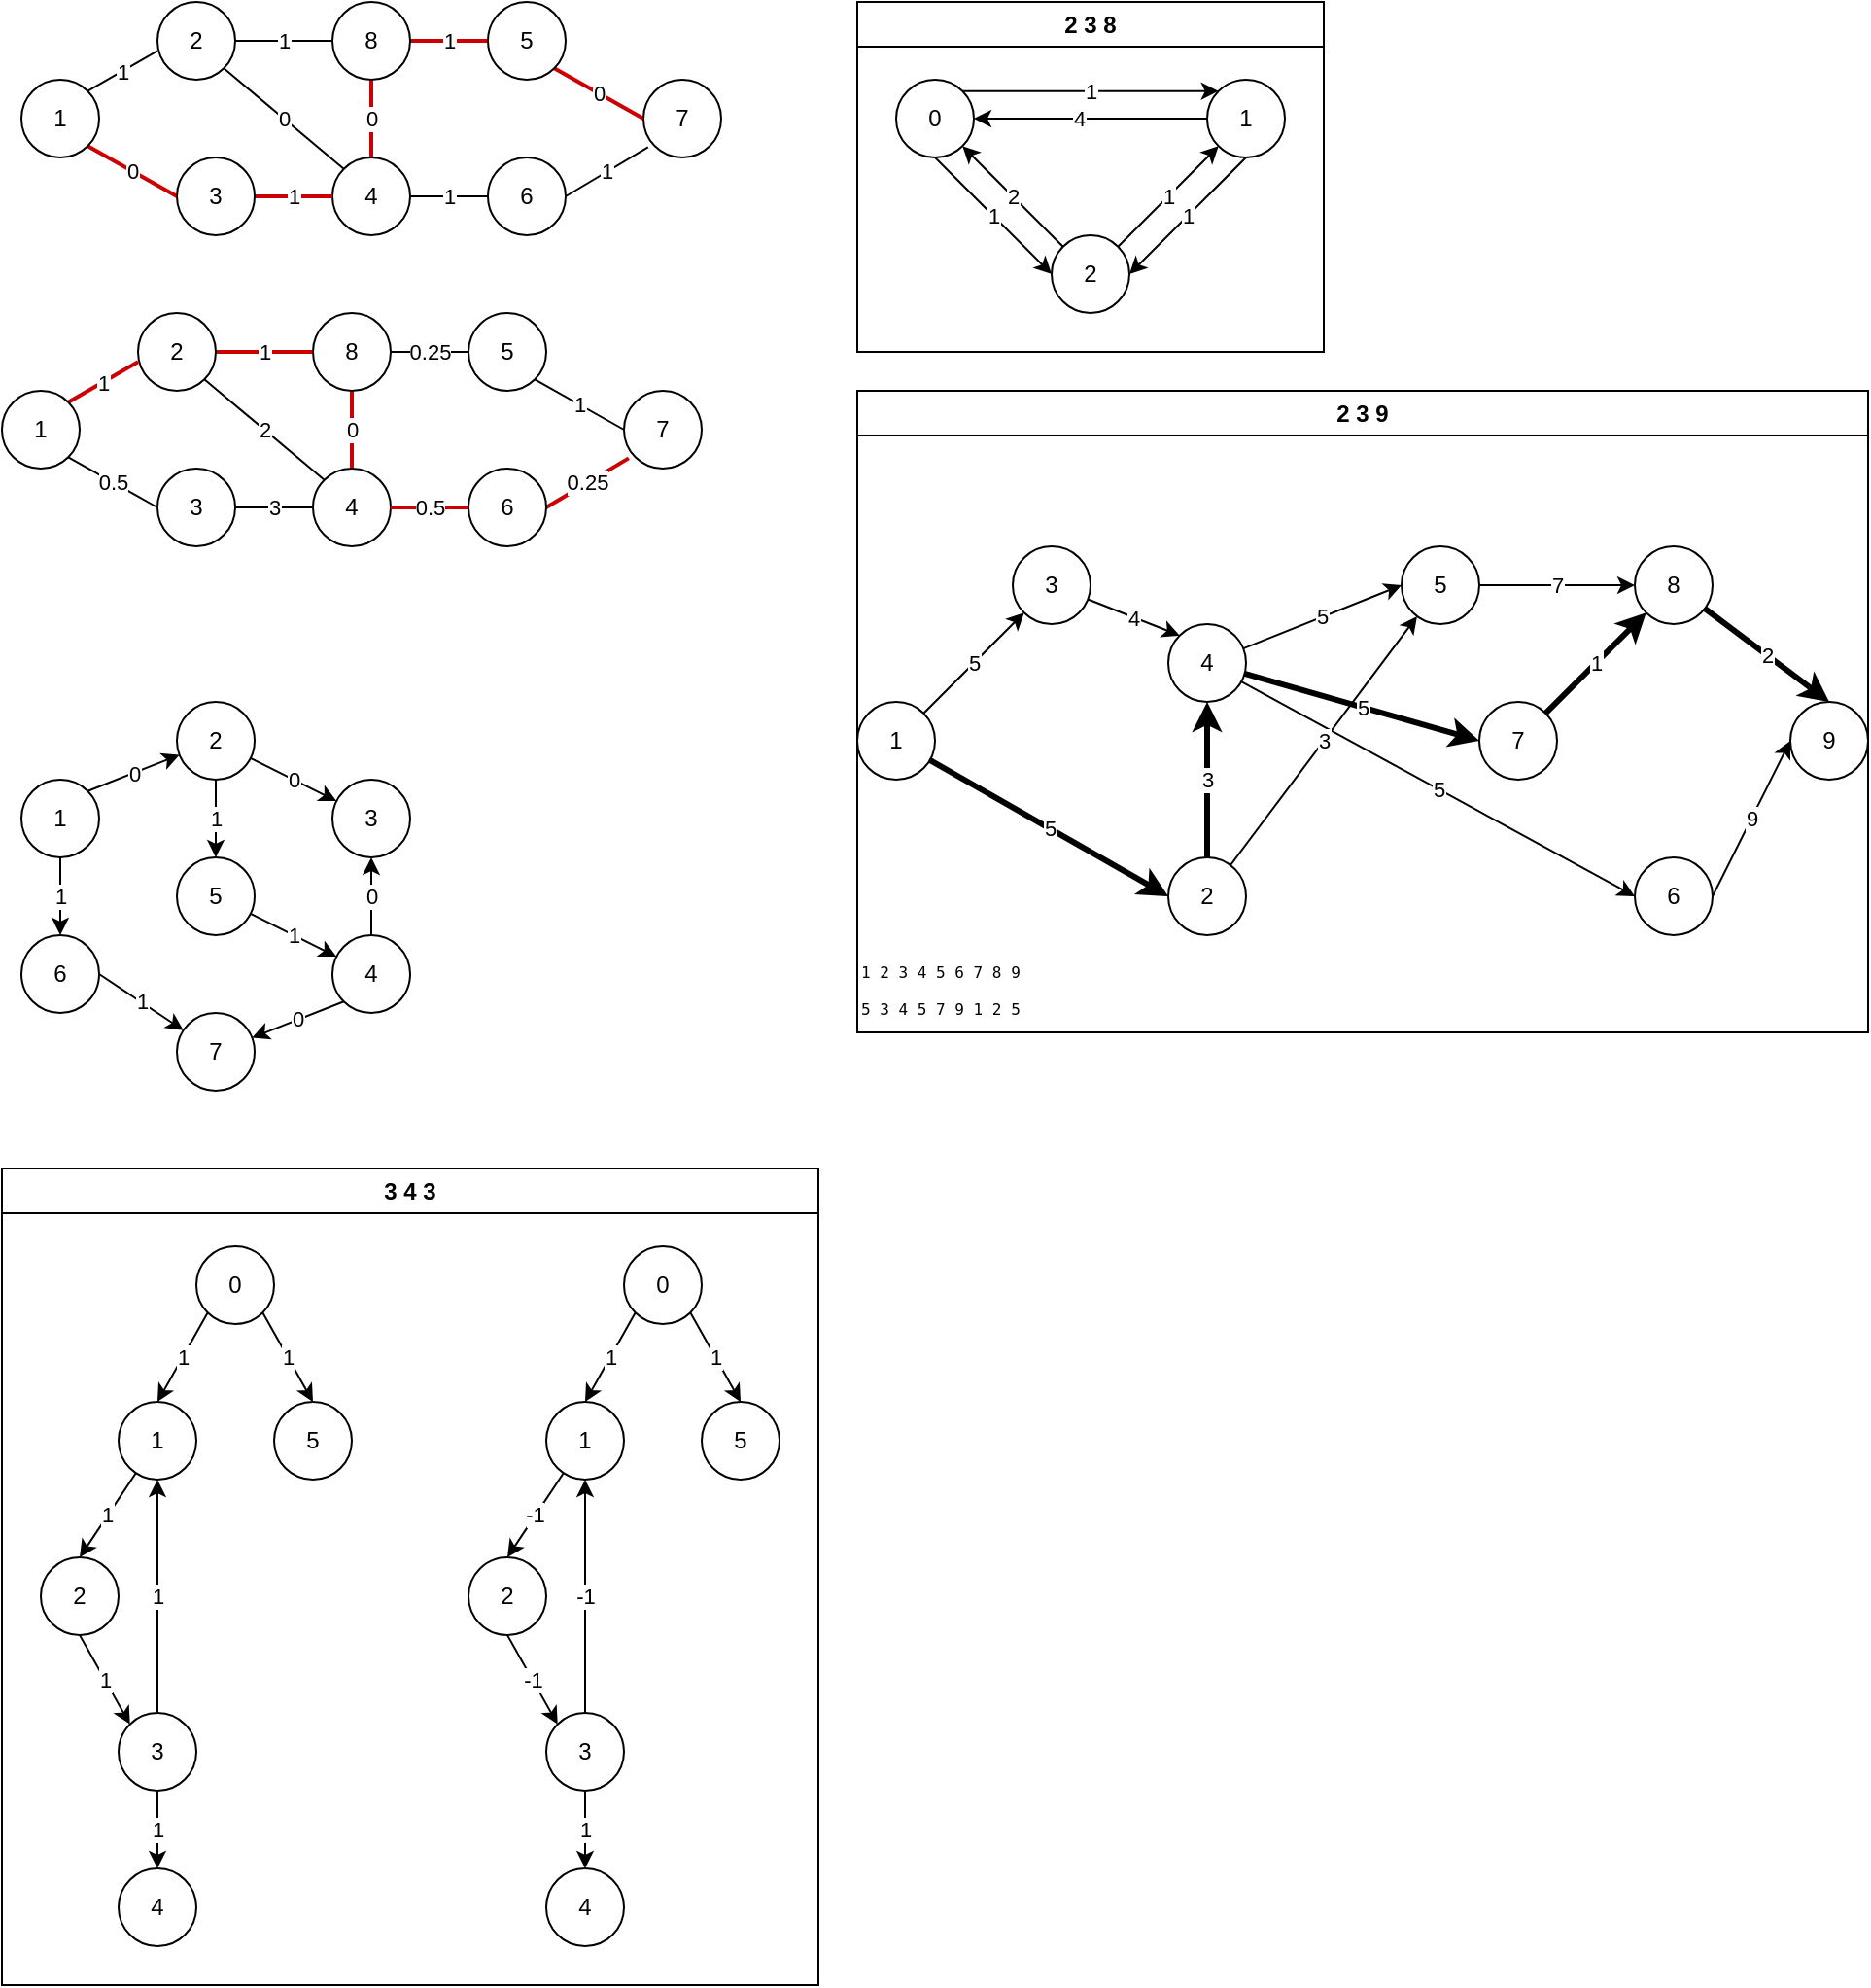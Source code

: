 <mxfile>
    <diagram id="drbIgHTVdVKKLY-fUN3F" name="Page-1">
        <mxGraphModel dx="943" dy="802" grid="1" gridSize="10" guides="1" tooltips="1" connect="1" arrows="1" fold="1" page="1" pageScale="1" pageWidth="850" pageHeight="1100" math="0" shadow="0">
            <root>
                <mxCell id="0"/>
                <mxCell id="1" parent="0"/>
                <mxCell id="90" value="1" style="edgeStyle=none;html=1;exitX=1;exitY=0;exitDx=0;exitDy=0;entryX=0;entryY=0.629;entryDx=0;entryDy=0;entryPerimeter=0;endArrow=none;endFill=0;" parent="1" source="82" target="83" edge="1">
                    <mxGeometry relative="1" as="geometry"/>
                </mxCell>
                <mxCell id="94" value="0" style="edgeStyle=none;html=1;exitX=1;exitY=1;exitDx=0;exitDy=0;entryX=0;entryY=0.5;entryDx=0;entryDy=0;endArrow=none;endFill=0;strokeColor=#CC0000;strokeWidth=2;" parent="1" source="82" target="89" edge="1">
                    <mxGeometry relative="1" as="geometry"/>
                </mxCell>
                <mxCell id="82" value="1" style="ellipse;whiteSpace=wrap;html=1;aspect=fixed;" parent="1" vertex="1">
                    <mxGeometry x="50" y="80" width="40" height="40" as="geometry"/>
                </mxCell>
                <mxCell id="91" value="1" style="edgeStyle=none;html=1;entryX=0;entryY=0.5;entryDx=0;entryDy=0;endArrow=none;endFill=0;" parent="1" source="83" target="84" edge="1">
                    <mxGeometry relative="1" as="geometry"/>
                </mxCell>
                <mxCell id="98" value="0" style="edgeStyle=none;html=1;exitX=1;exitY=1;exitDx=0;exitDy=0;entryX=0;entryY=0;entryDx=0;entryDy=0;endArrow=none;endFill=0;" parent="1" source="83" target="85" edge="1">
                    <mxGeometry relative="1" as="geometry"/>
                </mxCell>
                <mxCell id="83" value="2" style="ellipse;whiteSpace=wrap;html=1;aspect=fixed;" parent="1" vertex="1">
                    <mxGeometry x="120" y="40" width="40" height="40" as="geometry"/>
                </mxCell>
                <mxCell id="92" value="1" style="edgeStyle=none;html=1;entryX=0;entryY=0.5;entryDx=0;entryDy=0;endArrow=none;endFill=0;strokeColor=#CC0000;strokeWidth=2;" parent="1" source="84" target="86" edge="1">
                    <mxGeometry relative="1" as="geometry"/>
                </mxCell>
                <mxCell id="99" value="0" style="edgeStyle=none;html=1;exitX=0.5;exitY=1;exitDx=0;exitDy=0;entryX=0.5;entryY=0;entryDx=0;entryDy=0;endArrow=none;endFill=0;strokeColor=#CC0000;strokeWidth=2;" parent="1" source="84" target="85" edge="1">
                    <mxGeometry relative="1" as="geometry">
                        <Array as="points">
                            <mxPoint x="230" y="100"/>
                        </Array>
                        <mxPoint as="offset"/>
                    </mxGeometry>
                </mxCell>
                <mxCell id="84" value="8" style="ellipse;whiteSpace=wrap;html=1;aspect=fixed;" parent="1" vertex="1">
                    <mxGeometry x="210" y="40" width="40" height="40" as="geometry"/>
                </mxCell>
                <mxCell id="96" value="1" style="edgeStyle=none;html=1;exitX=1;exitY=0.5;exitDx=0;exitDy=0;entryX=0;entryY=0.5;entryDx=0;entryDy=0;endArrow=none;endFill=0;" parent="1" source="85" target="87" edge="1">
                    <mxGeometry relative="1" as="geometry"/>
                </mxCell>
                <mxCell id="85" value="4" style="ellipse;whiteSpace=wrap;html=1;aspect=fixed;" parent="1" vertex="1">
                    <mxGeometry x="210" y="120" width="40" height="40" as="geometry"/>
                </mxCell>
                <mxCell id="93" value="0" style="edgeStyle=none;html=1;exitX=1;exitY=1;exitDx=0;exitDy=0;entryX=0;entryY=0.5;entryDx=0;entryDy=0;endArrow=none;endFill=0;strokeColor=#CC0000;strokeWidth=2;" parent="1" source="86" target="88" edge="1">
                    <mxGeometry relative="1" as="geometry"/>
                </mxCell>
                <mxCell id="86" value="5" style="ellipse;whiteSpace=wrap;html=1;aspect=fixed;" parent="1" vertex="1">
                    <mxGeometry x="290" y="40" width="40" height="40" as="geometry"/>
                </mxCell>
                <mxCell id="97" value="1" style="edgeStyle=none;html=1;exitX=1;exitY=0.5;exitDx=0;exitDy=0;entryX=0.06;entryY=0.867;entryDx=0;entryDy=0;entryPerimeter=0;endArrow=none;endFill=0;" parent="1" source="87" target="88" edge="1">
                    <mxGeometry relative="1" as="geometry"/>
                </mxCell>
                <mxCell id="87" value="6" style="ellipse;whiteSpace=wrap;html=1;aspect=fixed;" parent="1" vertex="1">
                    <mxGeometry x="290" y="120" width="40" height="40" as="geometry"/>
                </mxCell>
                <mxCell id="88" value="7" style="ellipse;whiteSpace=wrap;html=1;aspect=fixed;" parent="1" vertex="1">
                    <mxGeometry x="370" y="80" width="40" height="40" as="geometry"/>
                </mxCell>
                <mxCell id="95" value="1" style="edgeStyle=none;html=1;exitX=1;exitY=0.5;exitDx=0;exitDy=0;entryX=0;entryY=0.5;entryDx=0;entryDy=0;endArrow=none;endFill=0;strokeColor=#CC0000;strokeWidth=2;" parent="1" source="89" target="85" edge="1">
                    <mxGeometry relative="1" as="geometry"/>
                </mxCell>
                <mxCell id="89" value="3" style="ellipse;whiteSpace=wrap;html=1;aspect=fixed;" parent="1" vertex="1">
                    <mxGeometry x="130" y="120" width="40" height="40" as="geometry"/>
                </mxCell>
                <mxCell id="102" value="1" style="edgeStyle=none;html=1;exitX=1;exitY=0;exitDx=0;exitDy=0;entryX=0;entryY=0.629;entryDx=0;entryDy=0;entryPerimeter=0;endArrow=none;endFill=0;strokeWidth=2;strokeColor=#CC0000;" parent="1" source="104" target="107" edge="1">
                    <mxGeometry relative="1" as="geometry"/>
                </mxCell>
                <mxCell id="103" value="0.5" style="edgeStyle=none;html=1;exitX=1;exitY=1;exitDx=0;exitDy=0;entryX=0;entryY=0.5;entryDx=0;entryDy=0;endArrow=none;endFill=0;" parent="1" source="104" target="119" edge="1">
                    <mxGeometry relative="1" as="geometry"/>
                </mxCell>
                <mxCell id="104" value="1" style="ellipse;whiteSpace=wrap;html=1;aspect=fixed;" parent="1" vertex="1">
                    <mxGeometry x="40" y="240" width="40" height="40" as="geometry"/>
                </mxCell>
                <mxCell id="105" value="1" style="edgeStyle=none;html=1;entryX=0;entryY=0.5;entryDx=0;entryDy=0;endArrow=none;endFill=0;strokeWidth=2;strokeColor=#CC0000;" parent="1" source="107" target="110" edge="1">
                    <mxGeometry relative="1" as="geometry"/>
                </mxCell>
                <mxCell id="106" value="2" style="edgeStyle=none;html=1;exitX=1;exitY=1;exitDx=0;exitDy=0;entryX=0;entryY=0;entryDx=0;entryDy=0;endArrow=none;endFill=0;strokeWidth=1;strokeColor=#000000;" parent="1" source="107" target="112" edge="1">
                    <mxGeometry relative="1" as="geometry"/>
                </mxCell>
                <mxCell id="107" value="2" style="ellipse;whiteSpace=wrap;html=1;aspect=fixed;" parent="1" vertex="1">
                    <mxGeometry x="110" y="200" width="40" height="40" as="geometry"/>
                </mxCell>
                <mxCell id="108" value="0.25" style="edgeStyle=none;html=1;entryX=0;entryY=0.5;entryDx=0;entryDy=0;endArrow=none;endFill=0;" parent="1" source="110" target="114" edge="1">
                    <mxGeometry relative="1" as="geometry"/>
                </mxCell>
                <mxCell id="109" value="0" style="edgeStyle=none;html=1;exitX=0.5;exitY=1;exitDx=0;exitDy=0;entryX=0.5;entryY=0;entryDx=0;entryDy=0;endArrow=none;endFill=0;strokeWidth=2;strokeColor=#CC0000;" parent="1" source="110" target="112" edge="1">
                    <mxGeometry relative="1" as="geometry">
                        <Array as="points">
                            <mxPoint x="220" y="260"/>
                        </Array>
                    </mxGeometry>
                </mxCell>
                <mxCell id="110" value="8" style="ellipse;whiteSpace=wrap;html=1;aspect=fixed;" parent="1" vertex="1">
                    <mxGeometry x="200" y="200" width="40" height="40" as="geometry"/>
                </mxCell>
                <mxCell id="111" value="1" style="edgeStyle=none;html=1;exitX=1;exitY=0.5;exitDx=0;exitDy=0;entryX=0;entryY=0.5;entryDx=0;entryDy=0;endArrow=none;endFill=0;" parent="1" source="112" target="116" edge="1">
                    <mxGeometry relative="1" as="geometry"/>
                </mxCell>
                <mxCell id="112" value="4" style="ellipse;whiteSpace=wrap;html=1;aspect=fixed;" parent="1" vertex="1">
                    <mxGeometry x="200" y="280" width="40" height="40" as="geometry"/>
                </mxCell>
                <mxCell id="113" value="1" style="edgeStyle=none;html=1;exitX=1;exitY=1;exitDx=0;exitDy=0;entryX=0;entryY=0.5;entryDx=0;entryDy=0;endArrow=none;endFill=0;" parent="1" source="114" target="117" edge="1">
                    <mxGeometry relative="1" as="geometry"/>
                </mxCell>
                <mxCell id="114" value="5" style="ellipse;whiteSpace=wrap;html=1;aspect=fixed;" parent="1" vertex="1">
                    <mxGeometry x="280" y="200" width="40" height="40" as="geometry"/>
                </mxCell>
                <mxCell id="115" value="0.25" style="edgeStyle=none;html=1;exitX=1;exitY=0.5;exitDx=0;exitDy=0;entryX=0.06;entryY=0.867;entryDx=0;entryDy=0;entryPerimeter=0;endArrow=none;endFill=0;strokeWidth=2;strokeColor=#CC0000;" parent="1" source="116" target="117" edge="1">
                    <mxGeometry relative="1" as="geometry"/>
                </mxCell>
                <mxCell id="120" value="0.5" style="edgeStyle=none;html=1;endArrow=none;endFill=0;strokeColor=#CC0000;strokeWidth=2;" parent="1" source="116" target="112" edge="1">
                    <mxGeometry relative="1" as="geometry"/>
                </mxCell>
                <mxCell id="116" value="6" style="ellipse;whiteSpace=wrap;html=1;aspect=fixed;" parent="1" vertex="1">
                    <mxGeometry x="280" y="280" width="40" height="40" as="geometry"/>
                </mxCell>
                <mxCell id="117" value="7" style="ellipse;whiteSpace=wrap;html=1;aspect=fixed;" parent="1" vertex="1">
                    <mxGeometry x="360" y="240" width="40" height="40" as="geometry"/>
                </mxCell>
                <mxCell id="118" value="3" style="edgeStyle=none;html=1;exitX=1;exitY=0.5;exitDx=0;exitDy=0;entryX=0;entryY=0.5;entryDx=0;entryDy=0;endArrow=none;endFill=0;" parent="1" source="119" target="112" edge="1">
                    <mxGeometry relative="1" as="geometry"/>
                </mxCell>
                <mxCell id="119" value="3" style="ellipse;whiteSpace=wrap;html=1;aspect=fixed;" parent="1" vertex="1">
                    <mxGeometry x="120" y="280" width="40" height="40" as="geometry"/>
                </mxCell>
                <mxCell id="128" value="0" style="edgeStyle=none;html=1;exitX=1;exitY=0;exitDx=0;exitDy=0;" parent="1" source="121" target="123" edge="1">
                    <mxGeometry relative="1" as="geometry"/>
                </mxCell>
                <mxCell id="134" value="1" style="edgeStyle=none;html=1;exitX=0.5;exitY=1;exitDx=0;exitDy=0;" parent="1" source="121" target="125" edge="1">
                    <mxGeometry relative="1" as="geometry"/>
                </mxCell>
                <mxCell id="121" value="1" style="ellipse;whiteSpace=wrap;html=1;aspect=fixed;" parent="1" vertex="1">
                    <mxGeometry x="50" y="440" width="40" height="40" as="geometry"/>
                </mxCell>
                <mxCell id="132" value="0" style="edgeStyle=none;html=1;exitX=0.5;exitY=0;exitDx=0;exitDy=0;entryX=0.5;entryY=1;entryDx=0;entryDy=0;" parent="1" source="122" target="127" edge="1">
                    <mxGeometry relative="1" as="geometry"/>
                </mxCell>
                <mxCell id="133" value="0" style="edgeStyle=none;html=1;exitX=0;exitY=1;exitDx=0;exitDy=0;" parent="1" source="122" target="126" edge="1">
                    <mxGeometry relative="1" as="geometry">
                        <Array as="points"/>
                    </mxGeometry>
                </mxCell>
                <mxCell id="122" value="4" style="ellipse;whiteSpace=wrap;html=1;aspect=fixed;" parent="1" vertex="1">
                    <mxGeometry x="210" y="520" width="40" height="40" as="geometry"/>
                </mxCell>
                <mxCell id="129" value="1" style="edgeStyle=none;html=1;" parent="1" source="123" target="124" edge="1">
                    <mxGeometry relative="1" as="geometry"/>
                </mxCell>
                <mxCell id="130" value="0" style="edgeStyle=none;html=1;" parent="1" source="123" target="127" edge="1">
                    <mxGeometry relative="1" as="geometry"/>
                </mxCell>
                <mxCell id="123" value="2" style="ellipse;whiteSpace=wrap;html=1;aspect=fixed;" parent="1" vertex="1">
                    <mxGeometry x="130" y="400" width="40" height="40" as="geometry"/>
                </mxCell>
                <mxCell id="131" value="1" style="edgeStyle=none;html=1;" parent="1" source="124" target="122" edge="1">
                    <mxGeometry relative="1" as="geometry"/>
                </mxCell>
                <mxCell id="124" value="5" style="ellipse;whiteSpace=wrap;html=1;aspect=fixed;" parent="1" vertex="1">
                    <mxGeometry x="130" y="480" width="40" height="40" as="geometry"/>
                </mxCell>
                <mxCell id="135" value="1" style="edgeStyle=none;html=1;exitX=1;exitY=0.5;exitDx=0;exitDy=0;" parent="1" source="125" target="126" edge="1">
                    <mxGeometry relative="1" as="geometry"/>
                </mxCell>
                <mxCell id="125" value="6" style="ellipse;whiteSpace=wrap;html=1;aspect=fixed;" parent="1" vertex="1">
                    <mxGeometry x="50" y="520" width="40" height="40" as="geometry"/>
                </mxCell>
                <mxCell id="126" value="7" style="ellipse;whiteSpace=wrap;html=1;aspect=fixed;" parent="1" vertex="1">
                    <mxGeometry x="130" y="560" width="40" height="40" as="geometry"/>
                </mxCell>
                <mxCell id="127" value="3" style="ellipse;whiteSpace=wrap;html=1;aspect=fixed;" parent="1" vertex="1">
                    <mxGeometry x="210" y="440" width="40" height="40" as="geometry"/>
                </mxCell>
                <mxCell id="136" value="2 3 8" style="swimlane;whiteSpace=wrap;html=1;" parent="1" vertex="1">
                    <mxGeometry x="480" y="40" width="240" height="180" as="geometry"/>
                </mxCell>
                <mxCell id="144" value="1" style="edgeStyle=none;html=1;exitX=1;exitY=0;exitDx=0;exitDy=0;entryX=0;entryY=0;entryDx=0;entryDy=0;" parent="136" source="137" target="143" edge="1">
                    <mxGeometry relative="1" as="geometry"/>
                </mxCell>
                <mxCell id="145" value="1" style="edgeStyle=none;html=1;exitX=0.5;exitY=1;exitDx=0;exitDy=0;entryX=0;entryY=0.5;entryDx=0;entryDy=0;" parent="136" source="137" target="142" edge="1">
                    <mxGeometry relative="1" as="geometry"/>
                </mxCell>
                <mxCell id="137" value="0" style="ellipse;whiteSpace=wrap;html=1;aspect=fixed;" parent="136" vertex="1">
                    <mxGeometry x="20" y="40" width="40" height="40" as="geometry"/>
                </mxCell>
                <mxCell id="146" style="edgeStyle=none;html=1;entryX=1;entryY=0.5;entryDx=0;entryDy=0;" parent="136" source="143" target="137" edge="1">
                    <mxGeometry relative="1" as="geometry"/>
                </mxCell>
                <mxCell id="147" value="4" style="edgeLabel;html=1;align=center;verticalAlign=middle;resizable=0;points=[];" parent="146" vertex="1" connectable="0">
                    <mxGeometry x="0.106" relative="1" as="geometry">
                        <mxPoint as="offset"/>
                    </mxGeometry>
                </mxCell>
                <mxCell id="148" value="1" style="edgeStyle=none;html=1;exitX=0.5;exitY=1;exitDx=0;exitDy=0;entryX=1;entryY=0.5;entryDx=0;entryDy=0;" parent="136" source="143" target="142" edge="1">
                    <mxGeometry relative="1" as="geometry"/>
                </mxCell>
                <mxCell id="143" value="1" style="ellipse;whiteSpace=wrap;html=1;aspect=fixed;" parent="136" vertex="1">
                    <mxGeometry x="180" y="40" width="40" height="40" as="geometry"/>
                </mxCell>
                <mxCell id="149" value="2" style="edgeStyle=none;html=1;exitX=0;exitY=0;exitDx=0;exitDy=0;entryX=1;entryY=1;entryDx=0;entryDy=0;" parent="136" source="142" target="137" edge="1">
                    <mxGeometry relative="1" as="geometry"/>
                </mxCell>
                <mxCell id="150" value="1" style="edgeStyle=none;html=1;exitX=1;exitY=0;exitDx=0;exitDy=0;" parent="136" source="142" target="143" edge="1">
                    <mxGeometry relative="1" as="geometry"/>
                </mxCell>
                <mxCell id="142" value="2" style="ellipse;whiteSpace=wrap;html=1;aspect=fixed;" parent="136" vertex="1">
                    <mxGeometry x="100" y="120" width="40" height="40" as="geometry"/>
                </mxCell>
                <mxCell id="151" value="2 3 9" style="swimlane;whiteSpace=wrap;html=1;" parent="1" vertex="1">
                    <mxGeometry x="480" y="240" width="520" height="330" as="geometry"/>
                </mxCell>
                <mxCell id="176" value="5" style="edgeStyle=none;html=1;" parent="151" source="162" target="168" edge="1">
                    <mxGeometry relative="1" as="geometry"/>
                </mxCell>
                <mxCell id="177" value="5" style="edgeStyle=none;html=1;entryX=0;entryY=0.5;entryDx=0;entryDy=0;strokeWidth=3;" parent="151" source="162" target="167" edge="1">
                    <mxGeometry relative="1" as="geometry"/>
                </mxCell>
                <mxCell id="162" value="1" style="ellipse;whiteSpace=wrap;html=1;aspect=fixed;" parent="151" vertex="1">
                    <mxGeometry y="160" width="40" height="40" as="geometry"/>
                </mxCell>
                <mxCell id="187" value="2" style="edgeStyle=none;html=1;entryX=0.5;entryY=0;entryDx=0;entryDy=0;strokeWidth=3;" parent="151" source="174" target="175" edge="1">
                    <mxGeometry relative="1" as="geometry"/>
                </mxCell>
                <mxCell id="174" value="8" style="ellipse;whiteSpace=wrap;html=1;aspect=fixed;" parent="151" vertex="1">
                    <mxGeometry x="400" y="80" width="40" height="40" as="geometry"/>
                </mxCell>
                <mxCell id="185" value="1" style="edgeStyle=none;html=1;entryX=0;entryY=1;entryDx=0;entryDy=0;strokeWidth=3;" parent="151" source="173" target="174" edge="1">
                    <mxGeometry relative="1" as="geometry"/>
                </mxCell>
                <mxCell id="173" value="7" style="ellipse;whiteSpace=wrap;html=1;aspect=fixed;" parent="151" vertex="1">
                    <mxGeometry x="320" y="160" width="40" height="40" as="geometry"/>
                </mxCell>
                <mxCell id="183" value="9" style="edgeStyle=none;html=1;entryX=0;entryY=0.5;entryDx=0;entryDy=0;exitX=1;exitY=0.5;exitDx=0;exitDy=0;" parent="151" source="172" target="175" edge="1">
                    <mxGeometry relative="1" as="geometry"/>
                </mxCell>
                <mxCell id="172" value="6" style="ellipse;whiteSpace=wrap;html=1;aspect=fixed;" parent="151" vertex="1">
                    <mxGeometry x="400" y="240" width="40" height="40" as="geometry"/>
                </mxCell>
                <mxCell id="186" value="7" style="edgeStyle=none;html=1;entryX=0;entryY=0.5;entryDx=0;entryDy=0;" parent="151" source="171" target="174" edge="1">
                    <mxGeometry relative="1" as="geometry"/>
                </mxCell>
                <mxCell id="171" value="5" style="ellipse;whiteSpace=wrap;html=1;aspect=fixed;" parent="151" vertex="1">
                    <mxGeometry x="280" y="80" width="40" height="40" as="geometry"/>
                </mxCell>
                <mxCell id="181" value="5" style="edgeStyle=none;html=1;entryX=0;entryY=0.5;entryDx=0;entryDy=0;" parent="151" source="169" target="171" edge="1">
                    <mxGeometry relative="1" as="geometry">
                        <mxPoint x="210" y="70" as="targetPoint"/>
                    </mxGeometry>
                </mxCell>
                <mxCell id="182" value="5" style="edgeStyle=none;html=1;entryX=0;entryY=0.5;entryDx=0;entryDy=0;" parent="151" source="169" target="172" edge="1">
                    <mxGeometry relative="1" as="geometry"/>
                </mxCell>
                <mxCell id="184" value="5" style="edgeStyle=none;html=1;entryX=0;entryY=0.5;entryDx=0;entryDy=0;strokeWidth=3;" parent="151" source="169" target="173" edge="1">
                    <mxGeometry relative="1" as="geometry"/>
                </mxCell>
                <mxCell id="169" value="4" style="ellipse;whiteSpace=wrap;html=1;aspect=fixed;" parent="151" vertex="1">
                    <mxGeometry x="160" y="120" width="40" height="40" as="geometry"/>
                </mxCell>
                <mxCell id="179" value="4" style="edgeStyle=none;html=1;entryX=0;entryY=0;entryDx=0;entryDy=0;" parent="151" source="168" target="169" edge="1">
                    <mxGeometry relative="1" as="geometry">
                        <mxPoint x="100" y="120" as="targetPoint"/>
                    </mxGeometry>
                </mxCell>
                <mxCell id="168" value="3" style="ellipse;whiteSpace=wrap;html=1;aspect=fixed;" parent="151" vertex="1">
                    <mxGeometry x="80" y="80" width="40" height="40" as="geometry"/>
                </mxCell>
                <mxCell id="178" value="3" style="edgeStyle=none;html=1;entryX=0.5;entryY=1;entryDx=0;entryDy=0;strokeWidth=3;" parent="151" source="167" target="169" edge="1">
                    <mxGeometry relative="1" as="geometry"/>
                </mxCell>
                <mxCell id="180" value="3" style="edgeStyle=none;html=1;" parent="151" source="167" target="171" edge="1">
                    <mxGeometry relative="1" as="geometry"/>
                </mxCell>
                <mxCell id="167" value="2" style="ellipse;whiteSpace=wrap;html=1;aspect=fixed;" parent="151" vertex="1">
                    <mxGeometry x="160" y="240" width="40" height="40" as="geometry"/>
                </mxCell>
                <mxCell id="175" value="9" style="ellipse;whiteSpace=wrap;html=1;aspect=fixed;" parent="151" vertex="1">
                    <mxGeometry x="480" y="160" width="40" height="40" as="geometry"/>
                </mxCell>
                <mxCell id="188" value="&lt;div style=&quot;background-color: rgb(255, 255, 255); font-family: &amp;quot;Droid Sans Mono&amp;quot;, &amp;quot;monospace&amp;quot;, monospace; font-size: 8px; line-height: 19px;&quot;&gt;&lt;span style=&quot;font-size: 8px;&quot;&gt;1 2 3 4 5 6 7 8 9&lt;/span&gt;&lt;/div&gt;&lt;div style=&quot;background-color: rgb(255, 255, 255); font-family: &amp;quot;Droid Sans Mono&amp;quot;, &amp;quot;monospace&amp;quot;, monospace; font-size: 8px; line-height: 19px;&quot;&gt;&lt;span style=&quot;font-size: 8px;&quot;&gt;5 3 4 5 7 9 1 2 5&lt;/span&gt;&lt;/div&gt;" style="text;html=1;align=left;verticalAlign=bottom;resizable=0;points=[];autosize=1;strokeColor=none;fillColor=none;fontSize=8;fontColor=#000000;" parent="151" vertex="1">
                    <mxGeometry y="280" width="110" height="50" as="geometry"/>
                </mxCell>
                <mxCell id="189" value="3 4 3" style="swimlane;whiteSpace=wrap;html=1;startSize=23;" vertex="1" parent="1">
                    <mxGeometry x="40" y="640" width="420" height="420" as="geometry"/>
                </mxCell>
                <mxCell id="197" value="1" style="edgeStyle=none;html=1;entryX=0.5;entryY=0;entryDx=0;entryDy=0;" edge="1" parent="189" source="190" target="193">
                    <mxGeometry relative="1" as="geometry"/>
                </mxCell>
                <mxCell id="190" value="1" style="ellipse;whiteSpace=wrap;html=1;aspect=fixed;" vertex="1" parent="189">
                    <mxGeometry x="60" y="120" width="40" height="40" as="geometry"/>
                </mxCell>
                <mxCell id="200" value="1" style="edgeStyle=none;html=1;entryX=0.5;entryY=1;entryDx=0;entryDy=0;" edge="1" parent="189" source="195" target="190">
                    <mxGeometry relative="1" as="geometry"/>
                </mxCell>
                <mxCell id="201" value="1" style="edgeStyle=none;html=1;exitX=0.5;exitY=1;exitDx=0;exitDy=0;entryX=0.5;entryY=0;entryDx=0;entryDy=0;" edge="1" parent="189" source="195" target="191">
                    <mxGeometry relative="1" as="geometry"/>
                </mxCell>
                <mxCell id="195" value="3" style="ellipse;whiteSpace=wrap;html=1;aspect=fixed;" vertex="1" parent="189">
                    <mxGeometry x="60" y="280" width="40" height="40" as="geometry"/>
                </mxCell>
                <mxCell id="196" value="1" style="edgeStyle=none;html=1;exitX=0;exitY=1;exitDx=0;exitDy=0;entryX=0.5;entryY=0;entryDx=0;entryDy=0;" edge="1" parent="189" source="194" target="190">
                    <mxGeometry relative="1" as="geometry"/>
                </mxCell>
                <mxCell id="198" value="1" style="edgeStyle=none;html=1;exitX=1;exitY=1;exitDx=0;exitDy=0;entryX=0.5;entryY=0;entryDx=0;entryDy=0;" edge="1" parent="189" source="194" target="192">
                    <mxGeometry relative="1" as="geometry"/>
                </mxCell>
                <mxCell id="194" value="0" style="ellipse;whiteSpace=wrap;html=1;aspect=fixed;" vertex="1" parent="189">
                    <mxGeometry x="100" y="40" width="40" height="40" as="geometry"/>
                </mxCell>
                <mxCell id="199" value="1" style="edgeStyle=none;html=1;exitX=0.5;exitY=1;exitDx=0;exitDy=0;entryX=0;entryY=0;entryDx=0;entryDy=0;" edge="1" parent="189" source="193" target="195">
                    <mxGeometry relative="1" as="geometry"/>
                </mxCell>
                <mxCell id="193" value="2" style="ellipse;whiteSpace=wrap;html=1;aspect=fixed;" vertex="1" parent="189">
                    <mxGeometry x="20" y="200" width="40" height="40" as="geometry"/>
                </mxCell>
                <mxCell id="192" value="5" style="ellipse;whiteSpace=wrap;html=1;aspect=fixed;" vertex="1" parent="189">
                    <mxGeometry x="140" y="120" width="40" height="40" as="geometry"/>
                </mxCell>
                <mxCell id="191" value="4" style="ellipse;whiteSpace=wrap;html=1;aspect=fixed;" vertex="1" parent="189">
                    <mxGeometry x="60" y="360" width="40" height="40" as="geometry"/>
                </mxCell>
                <mxCell id="203" value="1" style="ellipse;whiteSpace=wrap;html=1;aspect=fixed;" vertex="1" parent="189">
                    <mxGeometry x="280" y="120" width="40" height="40" as="geometry"/>
                </mxCell>
                <mxCell id="204" value="-1" style="edgeStyle=none;html=1;entryX=0.5;entryY=1;entryDx=0;entryDy=0;" edge="1" parent="189" source="206" target="203">
                    <mxGeometry relative="1" as="geometry"/>
                </mxCell>
                <mxCell id="206" value="3" style="ellipse;whiteSpace=wrap;html=1;aspect=fixed;" vertex="1" parent="189">
                    <mxGeometry x="280" y="280" width="40" height="40" as="geometry"/>
                </mxCell>
                <mxCell id="207" value="1" style="edgeStyle=none;html=1;exitX=0;exitY=1;exitDx=0;exitDy=0;entryX=0.5;entryY=0;entryDx=0;entryDy=0;" edge="1" parent="189" source="209" target="203">
                    <mxGeometry relative="1" as="geometry"/>
                </mxCell>
                <mxCell id="209" value="0" style="ellipse;whiteSpace=wrap;html=1;aspect=fixed;" vertex="1" parent="189">
                    <mxGeometry x="320" y="40" width="40" height="40" as="geometry"/>
                </mxCell>
                <mxCell id="210" value="-1" style="edgeStyle=none;html=1;exitX=0.5;exitY=1;exitDx=0;exitDy=0;entryX=0;entryY=0;entryDx=0;entryDy=0;" edge="1" parent="189" source="211" target="206">
                    <mxGeometry relative="1" as="geometry"/>
                </mxCell>
                <mxCell id="211" value="2" style="ellipse;whiteSpace=wrap;html=1;aspect=fixed;" vertex="1" parent="189">
                    <mxGeometry x="240" y="200" width="40" height="40" as="geometry"/>
                </mxCell>
                <mxCell id="202" value="-1" style="edgeStyle=none;html=1;entryX=0.5;entryY=0;entryDx=0;entryDy=0;" edge="1" parent="189" source="203" target="211">
                    <mxGeometry relative="1" as="geometry"/>
                </mxCell>
                <mxCell id="212" value="5" style="ellipse;whiteSpace=wrap;html=1;aspect=fixed;" vertex="1" parent="189">
                    <mxGeometry x="360" y="120" width="40" height="40" as="geometry"/>
                </mxCell>
                <mxCell id="208" value="1" style="edgeStyle=none;html=1;exitX=1;exitY=1;exitDx=0;exitDy=0;entryX=0.5;entryY=0;entryDx=0;entryDy=0;" edge="1" parent="189" source="209" target="212">
                    <mxGeometry relative="1" as="geometry"/>
                </mxCell>
                <mxCell id="213" value="4" style="ellipse;whiteSpace=wrap;html=1;aspect=fixed;" vertex="1" parent="189">
                    <mxGeometry x="280" y="360" width="40" height="40" as="geometry"/>
                </mxCell>
                <mxCell id="205" value="1" style="edgeStyle=none;html=1;exitX=0.5;exitY=1;exitDx=0;exitDy=0;entryX=0.5;entryY=0;entryDx=0;entryDy=0;" edge="1" parent="189" source="206" target="213">
                    <mxGeometry relative="1" as="geometry"/>
                </mxCell>
            </root>
        </mxGraphModel>
    </diagram>
</mxfile>